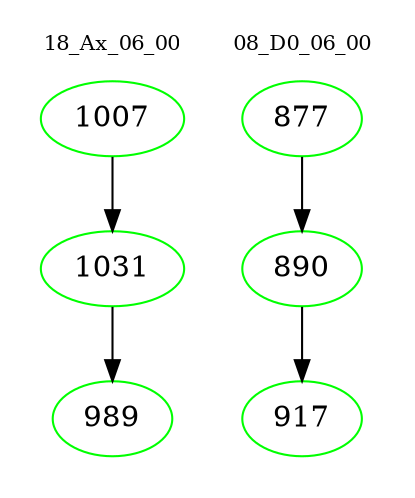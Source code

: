 digraph{
subgraph cluster_0 {
color = white
label = "18_Ax_06_00";
fontsize=10;
T0_1007 [label="1007", color="green"]
T0_1007 -> T0_1031 [color="black"]
T0_1031 [label="1031", color="green"]
T0_1031 -> T0_989 [color="black"]
T0_989 [label="989", color="green"]
}
subgraph cluster_1 {
color = white
label = "08_D0_06_00";
fontsize=10;
T1_877 [label="877", color="green"]
T1_877 -> T1_890 [color="black"]
T1_890 [label="890", color="green"]
T1_890 -> T1_917 [color="black"]
T1_917 [label="917", color="green"]
}
}
